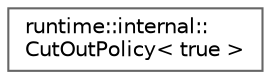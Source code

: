 digraph "Graphical Class Hierarchy"
{
 // LATEX_PDF_SIZE
  bgcolor="transparent";
  edge [fontname=Helvetica,fontsize=10,labelfontname=Helvetica,labelfontsize=10];
  node [fontname=Helvetica,fontsize=10,shape=box,height=0.2,width=0.4];
  rankdir="LR";
  Node0 [id="Node000000",label="runtime::internal::\lCutOutPolicy\< true \>",height=0.2,width=0.4,color="grey40", fillcolor="white", style="filled",URL="$df/dca/structruntime_1_1internal_1_1CutOutPolicy_3_01true_01_4.html",tooltip=" "];
}
